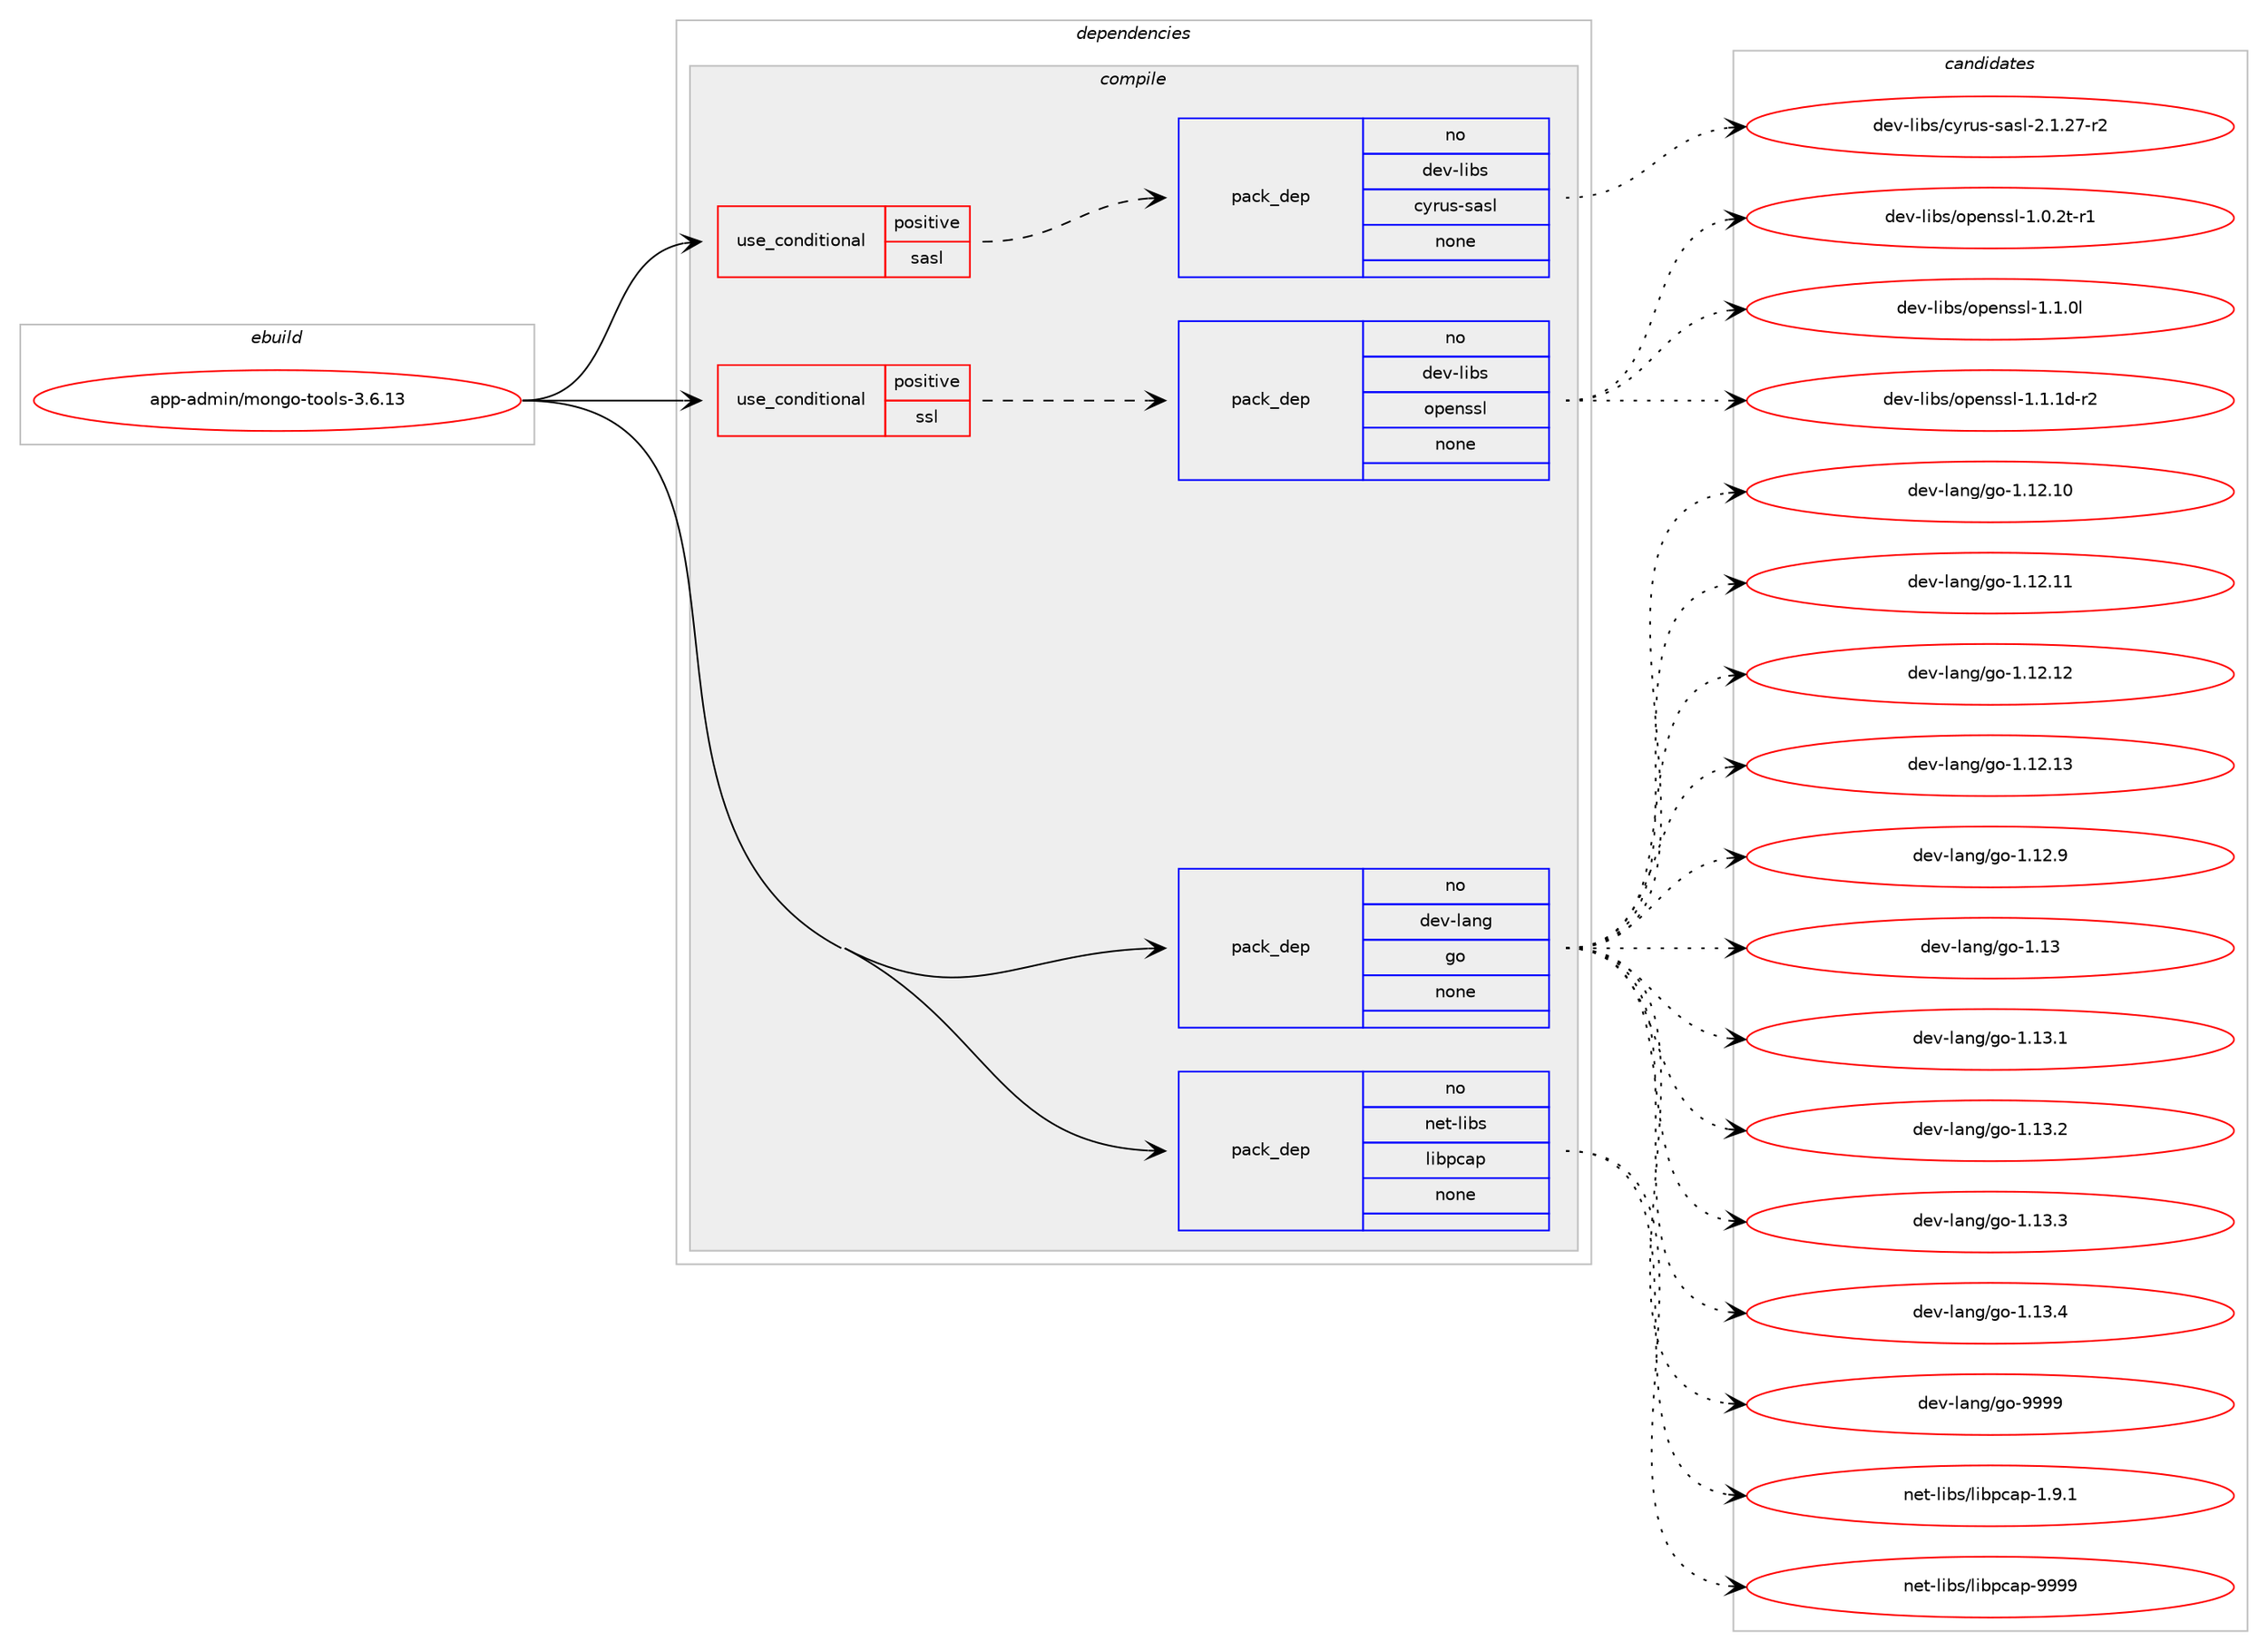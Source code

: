 digraph prolog {

# *************
# Graph options
# *************

newrank=true;
concentrate=true;
compound=true;
graph [rankdir=LR,fontname=Helvetica,fontsize=10,ranksep=1.5];#, ranksep=2.5, nodesep=0.2];
edge  [arrowhead=vee];
node  [fontname=Helvetica,fontsize=10];

# **********
# The ebuild
# **********

subgraph cluster_leftcol {
color=gray;
rank=same;
label=<<i>ebuild</i>>;
id [label="app-admin/mongo-tools-3.6.13", color=red, width=4, href="../app-admin/mongo-tools-3.6.13.svg"];
}

# ****************
# The dependencies
# ****************

subgraph cluster_midcol {
color=gray;
label=<<i>dependencies</i>>;
subgraph cluster_compile {
fillcolor="#eeeeee";
style=filled;
label=<<i>compile</i>>;
subgraph cond111237 {
dependency468044 [label=<<TABLE BORDER="0" CELLBORDER="1" CELLSPACING="0" CELLPADDING="4"><TR><TD ROWSPAN="3" CELLPADDING="10">use_conditional</TD></TR><TR><TD>positive</TD></TR><TR><TD>sasl</TD></TR></TABLE>>, shape=none, color=red];
subgraph pack348285 {
dependency468045 [label=<<TABLE BORDER="0" CELLBORDER="1" CELLSPACING="0" CELLPADDING="4" WIDTH="220"><TR><TD ROWSPAN="6" CELLPADDING="30">pack_dep</TD></TR><TR><TD WIDTH="110">no</TD></TR><TR><TD>dev-libs</TD></TR><TR><TD>cyrus-sasl</TD></TR><TR><TD>none</TD></TR><TR><TD></TD></TR></TABLE>>, shape=none, color=blue];
}
dependency468044:e -> dependency468045:w [weight=20,style="dashed",arrowhead="vee"];
}
id:e -> dependency468044:w [weight=20,style="solid",arrowhead="vee"];
subgraph cond111238 {
dependency468046 [label=<<TABLE BORDER="0" CELLBORDER="1" CELLSPACING="0" CELLPADDING="4"><TR><TD ROWSPAN="3" CELLPADDING="10">use_conditional</TD></TR><TR><TD>positive</TD></TR><TR><TD>ssl</TD></TR></TABLE>>, shape=none, color=red];
subgraph pack348286 {
dependency468047 [label=<<TABLE BORDER="0" CELLBORDER="1" CELLSPACING="0" CELLPADDING="4" WIDTH="220"><TR><TD ROWSPAN="6" CELLPADDING="30">pack_dep</TD></TR><TR><TD WIDTH="110">no</TD></TR><TR><TD>dev-libs</TD></TR><TR><TD>openssl</TD></TR><TR><TD>none</TD></TR><TR><TD></TD></TR></TABLE>>, shape=none, color=blue];
}
dependency468046:e -> dependency468047:w [weight=20,style="dashed",arrowhead="vee"];
}
id:e -> dependency468046:w [weight=20,style="solid",arrowhead="vee"];
subgraph pack348287 {
dependency468048 [label=<<TABLE BORDER="0" CELLBORDER="1" CELLSPACING="0" CELLPADDING="4" WIDTH="220"><TR><TD ROWSPAN="6" CELLPADDING="30">pack_dep</TD></TR><TR><TD WIDTH="110">no</TD></TR><TR><TD>dev-lang</TD></TR><TR><TD>go</TD></TR><TR><TD>none</TD></TR><TR><TD></TD></TR></TABLE>>, shape=none, color=blue];
}
id:e -> dependency468048:w [weight=20,style="solid",arrowhead="vee"];
subgraph pack348288 {
dependency468049 [label=<<TABLE BORDER="0" CELLBORDER="1" CELLSPACING="0" CELLPADDING="4" WIDTH="220"><TR><TD ROWSPAN="6" CELLPADDING="30">pack_dep</TD></TR><TR><TD WIDTH="110">no</TD></TR><TR><TD>net-libs</TD></TR><TR><TD>libpcap</TD></TR><TR><TD>none</TD></TR><TR><TD></TD></TR></TABLE>>, shape=none, color=blue];
}
id:e -> dependency468049:w [weight=20,style="solid",arrowhead="vee"];
}
subgraph cluster_compileandrun {
fillcolor="#eeeeee";
style=filled;
label=<<i>compile and run</i>>;
}
subgraph cluster_run {
fillcolor="#eeeeee";
style=filled;
label=<<i>run</i>>;
}
}

# **************
# The candidates
# **************

subgraph cluster_choices {
rank=same;
color=gray;
label=<<i>candidates</i>>;

subgraph choice348285 {
color=black;
nodesep=1;
choice100101118451081059811547991211141171154511597115108455046494650554511450 [label="dev-libs/cyrus-sasl-2.1.27-r2", color=red, width=4,href="../dev-libs/cyrus-sasl-2.1.27-r2.svg"];
dependency468045:e -> choice100101118451081059811547991211141171154511597115108455046494650554511450:w [style=dotted,weight="100"];
}
subgraph choice348286 {
color=black;
nodesep=1;
choice1001011184510810598115471111121011101151151084549464846501164511449 [label="dev-libs/openssl-1.0.2t-r1", color=red, width=4,href="../dev-libs/openssl-1.0.2t-r1.svg"];
choice100101118451081059811547111112101110115115108454946494648108 [label="dev-libs/openssl-1.1.0l", color=red, width=4,href="../dev-libs/openssl-1.1.0l.svg"];
choice1001011184510810598115471111121011101151151084549464946491004511450 [label="dev-libs/openssl-1.1.1d-r2", color=red, width=4,href="../dev-libs/openssl-1.1.1d-r2.svg"];
dependency468047:e -> choice1001011184510810598115471111121011101151151084549464846501164511449:w [style=dotted,weight="100"];
dependency468047:e -> choice100101118451081059811547111112101110115115108454946494648108:w [style=dotted,weight="100"];
dependency468047:e -> choice1001011184510810598115471111121011101151151084549464946491004511450:w [style=dotted,weight="100"];
}
subgraph choice348287 {
color=black;
nodesep=1;
choice1001011184510897110103471031114549464950464948 [label="dev-lang/go-1.12.10", color=red, width=4,href="../dev-lang/go-1.12.10.svg"];
choice1001011184510897110103471031114549464950464949 [label="dev-lang/go-1.12.11", color=red, width=4,href="../dev-lang/go-1.12.11.svg"];
choice1001011184510897110103471031114549464950464950 [label="dev-lang/go-1.12.12", color=red, width=4,href="../dev-lang/go-1.12.12.svg"];
choice1001011184510897110103471031114549464950464951 [label="dev-lang/go-1.12.13", color=red, width=4,href="../dev-lang/go-1.12.13.svg"];
choice10010111845108971101034710311145494649504657 [label="dev-lang/go-1.12.9", color=red, width=4,href="../dev-lang/go-1.12.9.svg"];
choice1001011184510897110103471031114549464951 [label="dev-lang/go-1.13", color=red, width=4,href="../dev-lang/go-1.13.svg"];
choice10010111845108971101034710311145494649514649 [label="dev-lang/go-1.13.1", color=red, width=4,href="../dev-lang/go-1.13.1.svg"];
choice10010111845108971101034710311145494649514650 [label="dev-lang/go-1.13.2", color=red, width=4,href="../dev-lang/go-1.13.2.svg"];
choice10010111845108971101034710311145494649514651 [label="dev-lang/go-1.13.3", color=red, width=4,href="../dev-lang/go-1.13.3.svg"];
choice10010111845108971101034710311145494649514652 [label="dev-lang/go-1.13.4", color=red, width=4,href="../dev-lang/go-1.13.4.svg"];
choice1001011184510897110103471031114557575757 [label="dev-lang/go-9999", color=red, width=4,href="../dev-lang/go-9999.svg"];
dependency468048:e -> choice1001011184510897110103471031114549464950464948:w [style=dotted,weight="100"];
dependency468048:e -> choice1001011184510897110103471031114549464950464949:w [style=dotted,weight="100"];
dependency468048:e -> choice1001011184510897110103471031114549464950464950:w [style=dotted,weight="100"];
dependency468048:e -> choice1001011184510897110103471031114549464950464951:w [style=dotted,weight="100"];
dependency468048:e -> choice10010111845108971101034710311145494649504657:w [style=dotted,weight="100"];
dependency468048:e -> choice1001011184510897110103471031114549464951:w [style=dotted,weight="100"];
dependency468048:e -> choice10010111845108971101034710311145494649514649:w [style=dotted,weight="100"];
dependency468048:e -> choice10010111845108971101034710311145494649514650:w [style=dotted,weight="100"];
dependency468048:e -> choice10010111845108971101034710311145494649514651:w [style=dotted,weight="100"];
dependency468048:e -> choice10010111845108971101034710311145494649514652:w [style=dotted,weight="100"];
dependency468048:e -> choice1001011184510897110103471031114557575757:w [style=dotted,weight="100"];
}
subgraph choice348288 {
color=black;
nodesep=1;
choice110101116451081059811547108105981129997112454946574649 [label="net-libs/libpcap-1.9.1", color=red, width=4,href="../net-libs/libpcap-1.9.1.svg"];
choice1101011164510810598115471081059811299971124557575757 [label="net-libs/libpcap-9999", color=red, width=4,href="../net-libs/libpcap-9999.svg"];
dependency468049:e -> choice110101116451081059811547108105981129997112454946574649:w [style=dotted,weight="100"];
dependency468049:e -> choice1101011164510810598115471081059811299971124557575757:w [style=dotted,weight="100"];
}
}

}
